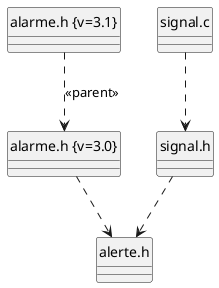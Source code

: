 @startuml
skinparam backgroundcolor transparent
hide circle
class "signal.h" as file1
class "signal.c" as file2
class "alerte.h" as file3
class "alarme.h {v=3.0}" as file4
class "alarme.h {v=3.1}" as file5

file2 ..> file1
file1 ..> file3
file4 ..> file3
file5 ..> file4:<<parent>>
@enduml
